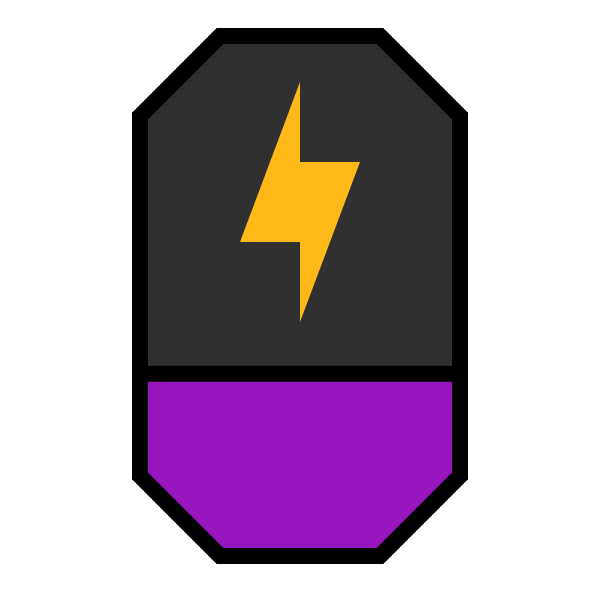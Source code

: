 <mxfile version="24.5.3" type="device">
  <diagram name="Page-1" id="ZcRAXSWJTWcisyccbfvs">
    <mxGraphModel dx="257" dy="405" grid="1" gridSize="5" guides="1" tooltips="1" connect="1" arrows="1" fold="1" page="0" pageScale="1" pageWidth="827" pageHeight="1169" math="0" shadow="0">
      <root>
        <mxCell id="0" />
        <mxCell id="1" parent="0" />
        <mxCell id="aRZHve7nk3sMqHiDy-_R-71" value="" style="rounded=0;whiteSpace=wrap;html=1;fillColor=none;strokeColor=none;" parent="1" vertex="1">
          <mxGeometry x="570" y="220" width="300" height="300" as="geometry" />
        </mxCell>
        <mxCell id="aRZHve7nk3sMqHiDy-_R-67" value="" style="shape=trapezoid;perimeter=trapezoidPerimeter;whiteSpace=wrap;html=1;fixedSize=1;rotation=0;size=40;strokeColor=none;fillColor=#303030;" parent="1" vertex="1">
          <mxGeometry x="640" y="240" width="160" height="38" as="geometry" />
        </mxCell>
        <mxCell id="aRZHve7nk3sMqHiDy-_R-66" value="" style="rounded=0;whiteSpace=wrap;html=1;strokeColor=none;fillColor=#303030;" parent="1" vertex="1">
          <mxGeometry x="640" y="278" width="160" height="130" as="geometry" />
        </mxCell>
        <mxCell id="aRZHve7nk3sMqHiDy-_R-65" value="" style="rounded=0;whiteSpace=wrap;html=1;strokeColor=none;fillColor=#9615BD;" parent="1" vertex="1">
          <mxGeometry x="640" y="408" width="160" height="50" as="geometry" />
        </mxCell>
        <mxCell id="aRZHve7nk3sMqHiDy-_R-64" value="" style="shape=trapezoid;perimeter=trapezoidPerimeter;whiteSpace=wrap;html=1;fixedSize=1;rotation=-180;size=40;strokeColor=none;fillColor=#9615BD;" parent="1" vertex="1">
          <mxGeometry x="640" y="458" width="160" height="38" as="geometry" />
        </mxCell>
        <mxCell id="aRZHve7nk3sMqHiDy-_R-61" value="" style="endArrow=none;html=1;rounded=0;strokeWidth=8;" parent="1" edge="1">
          <mxGeometry width="50" height="50" relative="1" as="geometry">
            <mxPoint x="720" y="498" as="sourcePoint" />
            <mxPoint x="720" y="498" as="targetPoint" />
            <Array as="points">
              <mxPoint x="680" y="498" />
              <mxPoint x="640" y="458" />
              <mxPoint x="640" y="278" />
              <mxPoint x="680" y="238" />
              <mxPoint x="760" y="238" />
              <mxPoint x="800" y="278" />
              <mxPoint x="800" y="458" />
              <mxPoint x="760" y="498" />
            </Array>
          </mxGeometry>
        </mxCell>
        <mxCell id="aRZHve7nk3sMqHiDy-_R-62" value="" style="endArrow=none;html=1;rounded=0;strokeWidth=8;" parent="1" edge="1">
          <mxGeometry width="50" height="50" relative="1" as="geometry">
            <mxPoint x="640" y="406.83" as="sourcePoint" />
            <mxPoint x="800" y="406.83" as="targetPoint" />
          </mxGeometry>
        </mxCell>
        <mxCell id="aRZHve7nk3sMqHiDy-_R-68" value="" style="verticalLabelPosition=bottom;verticalAlign=top;html=1;shape=mxgraph.basic.orthogonal_triangle;rotation=90;strokeColor=none;fillColor=#FFBA19;" parent="1" vertex="1">
          <mxGeometry x="695" y="326" width="80" height="30" as="geometry" />
        </mxCell>
        <mxCell id="aRZHve7nk3sMqHiDy-_R-69" value="" style="verticalLabelPosition=bottom;verticalAlign=top;html=1;shape=mxgraph.basic.orthogonal_triangle;rotation=-90;strokeColor=none;fillColor=#FFBA19;" parent="1" vertex="1">
          <mxGeometry x="665" y="286" width="80" height="30" as="geometry" />
        </mxCell>
      </root>
    </mxGraphModel>
  </diagram>
</mxfile>
